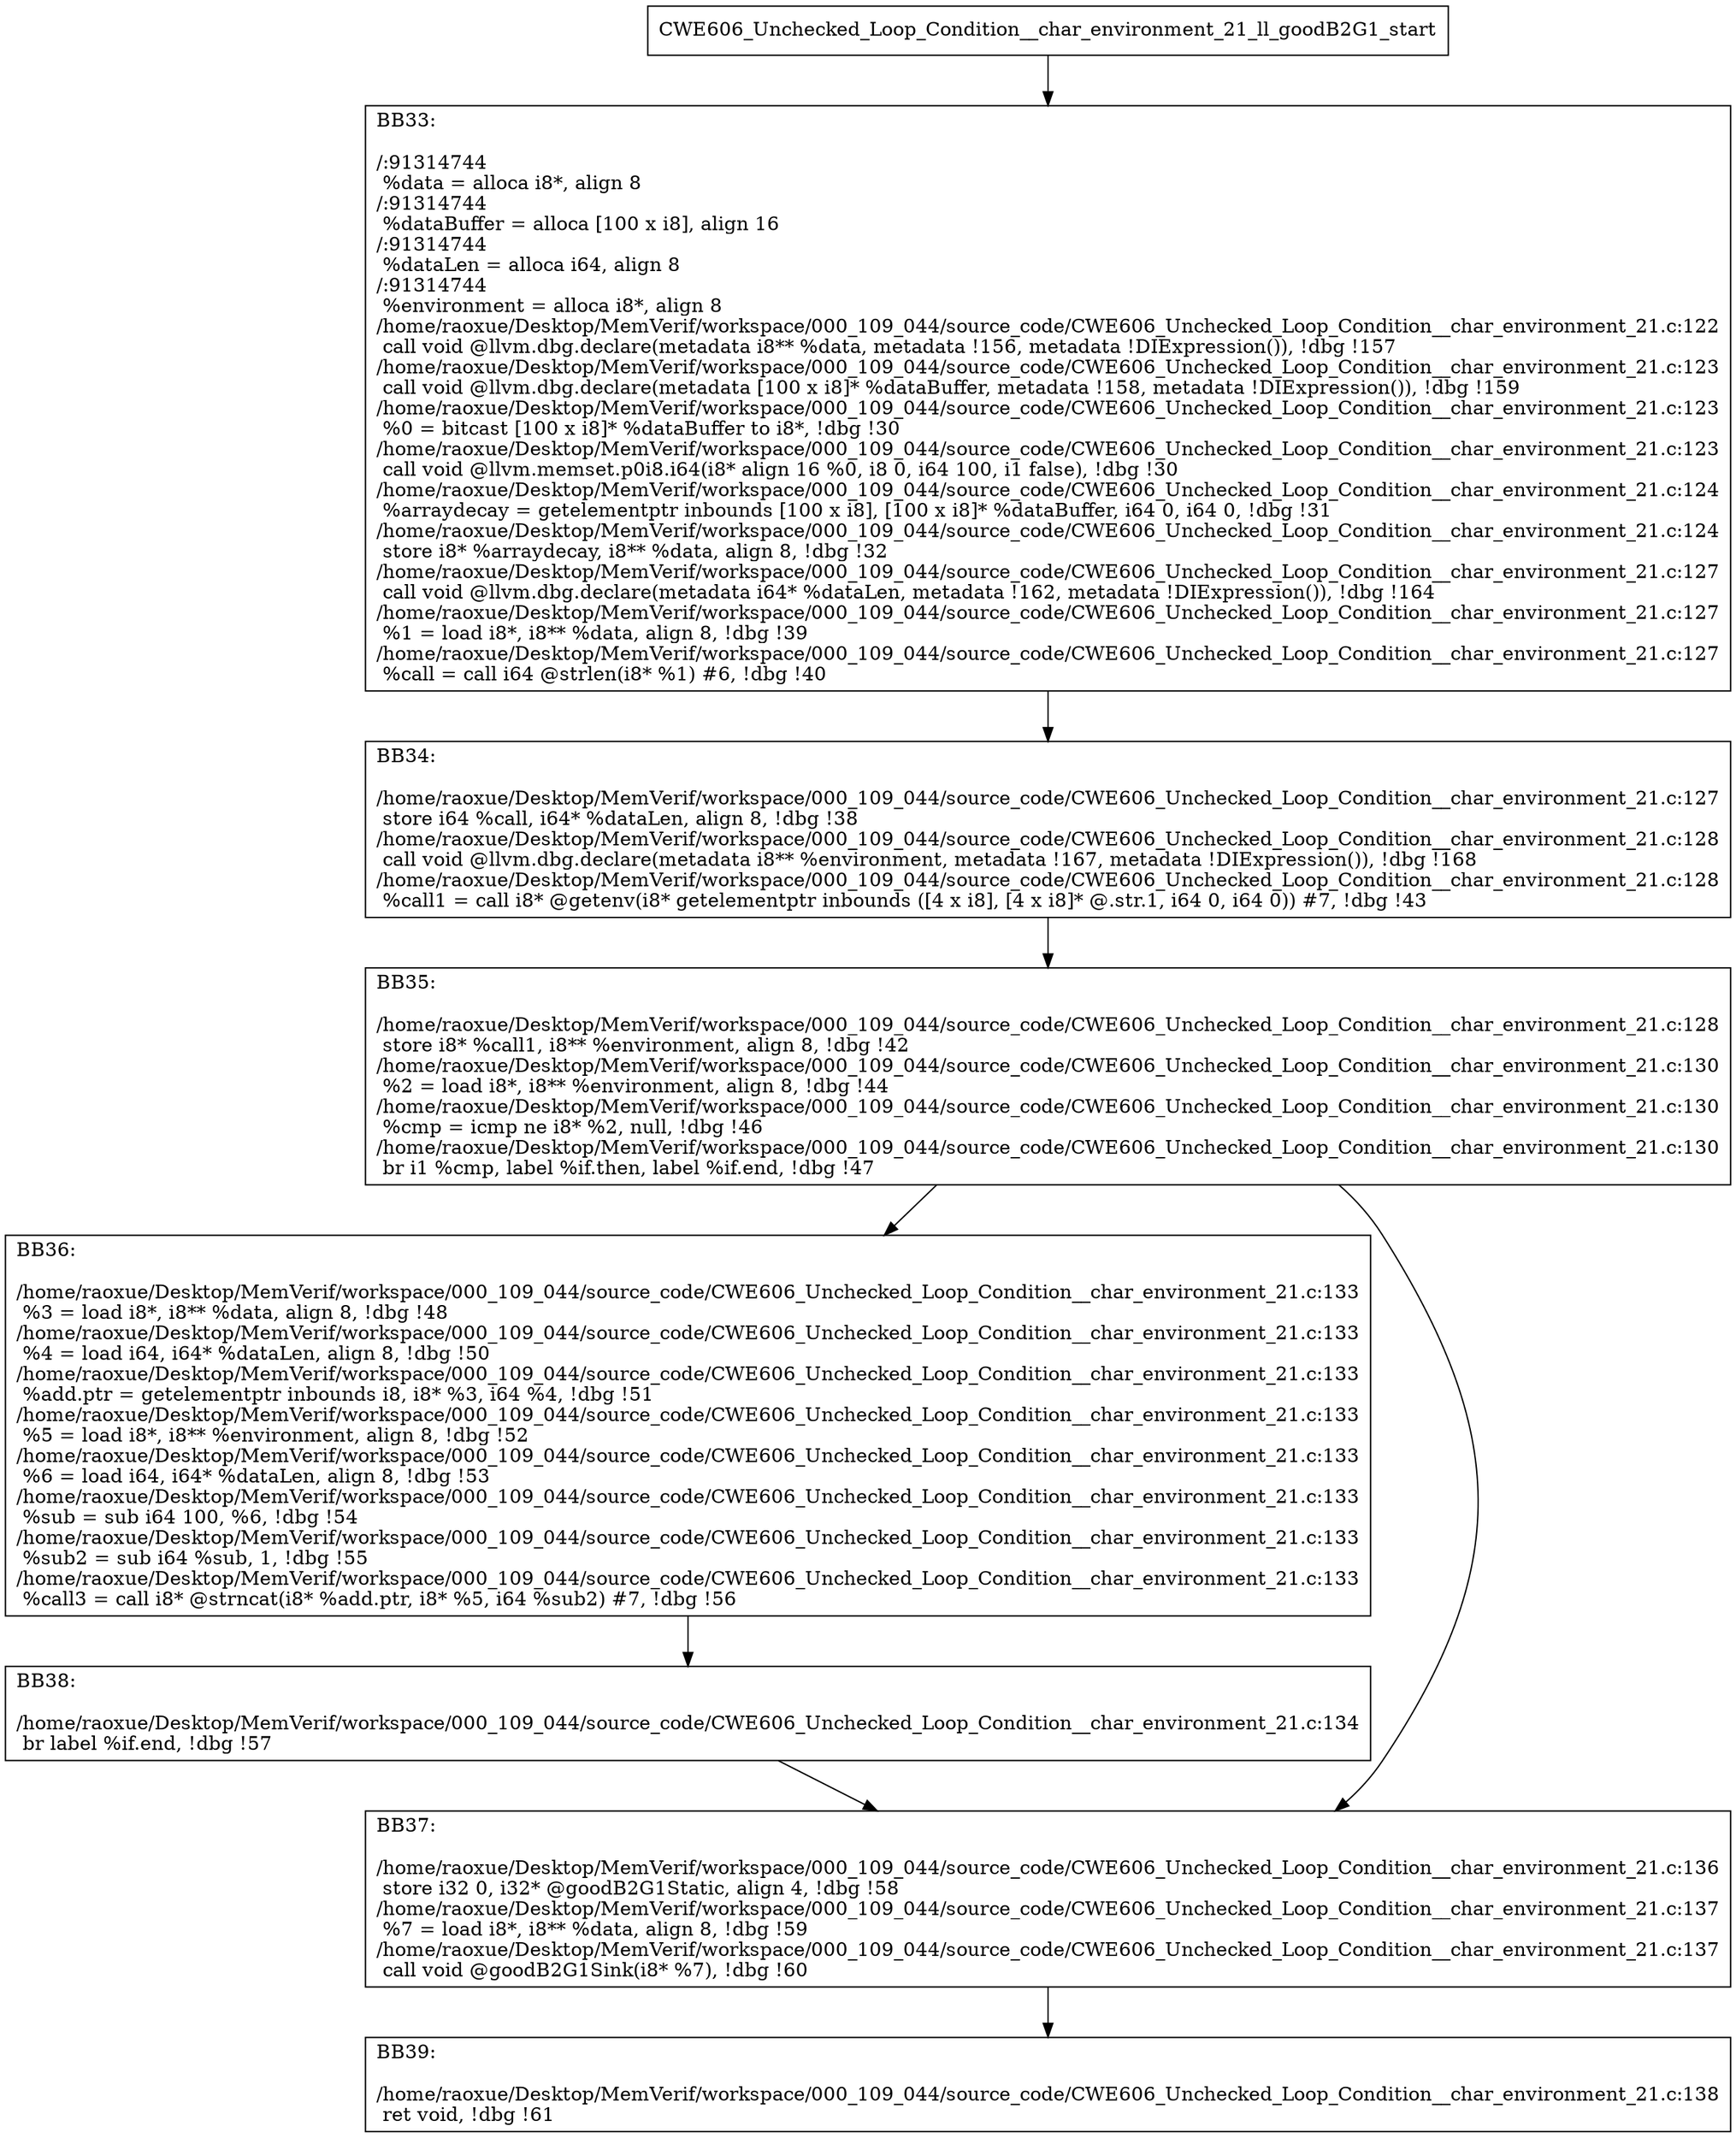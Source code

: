 digraph "CFG for'CWE606_Unchecked_Loop_Condition__char_environment_21_ll_goodB2G1' function" {
	BBCWE606_Unchecked_Loop_Condition__char_environment_21_ll_goodB2G1_start[shape=record,label="{CWE606_Unchecked_Loop_Condition__char_environment_21_ll_goodB2G1_start}"];
	BBCWE606_Unchecked_Loop_Condition__char_environment_21_ll_goodB2G1_start-> CWE606_Unchecked_Loop_Condition__char_environment_21_ll_goodB2G1BB33;
	CWE606_Unchecked_Loop_Condition__char_environment_21_ll_goodB2G1BB33 [shape=record, label="{BB33:\l\l/:91314744\l
  %data = alloca i8*, align 8\l
/:91314744\l
  %dataBuffer = alloca [100 x i8], align 16\l
/:91314744\l
  %dataLen = alloca i64, align 8\l
/:91314744\l
  %environment = alloca i8*, align 8\l
/home/raoxue/Desktop/MemVerif/workspace/000_109_044/source_code/CWE606_Unchecked_Loop_Condition__char_environment_21.c:122\l
  call void @llvm.dbg.declare(metadata i8** %data, metadata !156, metadata !DIExpression()), !dbg !157\l
/home/raoxue/Desktop/MemVerif/workspace/000_109_044/source_code/CWE606_Unchecked_Loop_Condition__char_environment_21.c:123\l
  call void @llvm.dbg.declare(metadata [100 x i8]* %dataBuffer, metadata !158, metadata !DIExpression()), !dbg !159\l
/home/raoxue/Desktop/MemVerif/workspace/000_109_044/source_code/CWE606_Unchecked_Loop_Condition__char_environment_21.c:123\l
  %0 = bitcast [100 x i8]* %dataBuffer to i8*, !dbg !30\l
/home/raoxue/Desktop/MemVerif/workspace/000_109_044/source_code/CWE606_Unchecked_Loop_Condition__char_environment_21.c:123\l
  call void @llvm.memset.p0i8.i64(i8* align 16 %0, i8 0, i64 100, i1 false), !dbg !30\l
/home/raoxue/Desktop/MemVerif/workspace/000_109_044/source_code/CWE606_Unchecked_Loop_Condition__char_environment_21.c:124\l
  %arraydecay = getelementptr inbounds [100 x i8], [100 x i8]* %dataBuffer, i64 0, i64 0, !dbg !31\l
/home/raoxue/Desktop/MemVerif/workspace/000_109_044/source_code/CWE606_Unchecked_Loop_Condition__char_environment_21.c:124\l
  store i8* %arraydecay, i8** %data, align 8, !dbg !32\l
/home/raoxue/Desktop/MemVerif/workspace/000_109_044/source_code/CWE606_Unchecked_Loop_Condition__char_environment_21.c:127\l
  call void @llvm.dbg.declare(metadata i64* %dataLen, metadata !162, metadata !DIExpression()), !dbg !164\l
/home/raoxue/Desktop/MemVerif/workspace/000_109_044/source_code/CWE606_Unchecked_Loop_Condition__char_environment_21.c:127\l
  %1 = load i8*, i8** %data, align 8, !dbg !39\l
/home/raoxue/Desktop/MemVerif/workspace/000_109_044/source_code/CWE606_Unchecked_Loop_Condition__char_environment_21.c:127\l
  %call = call i64 @strlen(i8* %1) #6, !dbg !40\l
}"];
	CWE606_Unchecked_Loop_Condition__char_environment_21_ll_goodB2G1BB33-> CWE606_Unchecked_Loop_Condition__char_environment_21_ll_goodB2G1BB34;
	CWE606_Unchecked_Loop_Condition__char_environment_21_ll_goodB2G1BB34 [shape=record, label="{BB34:\l\l/home/raoxue/Desktop/MemVerif/workspace/000_109_044/source_code/CWE606_Unchecked_Loop_Condition__char_environment_21.c:127\l
  store i64 %call, i64* %dataLen, align 8, !dbg !38\l
/home/raoxue/Desktop/MemVerif/workspace/000_109_044/source_code/CWE606_Unchecked_Loop_Condition__char_environment_21.c:128\l
  call void @llvm.dbg.declare(metadata i8** %environment, metadata !167, metadata !DIExpression()), !dbg !168\l
/home/raoxue/Desktop/MemVerif/workspace/000_109_044/source_code/CWE606_Unchecked_Loop_Condition__char_environment_21.c:128\l
  %call1 = call i8* @getenv(i8* getelementptr inbounds ([4 x i8], [4 x i8]* @.str.1, i64 0, i64 0)) #7, !dbg !43\l
}"];
	CWE606_Unchecked_Loop_Condition__char_environment_21_ll_goodB2G1BB34-> CWE606_Unchecked_Loop_Condition__char_environment_21_ll_goodB2G1BB35;
	CWE606_Unchecked_Loop_Condition__char_environment_21_ll_goodB2G1BB35 [shape=record, label="{BB35:\l\l/home/raoxue/Desktop/MemVerif/workspace/000_109_044/source_code/CWE606_Unchecked_Loop_Condition__char_environment_21.c:128\l
  store i8* %call1, i8** %environment, align 8, !dbg !42\l
/home/raoxue/Desktop/MemVerif/workspace/000_109_044/source_code/CWE606_Unchecked_Loop_Condition__char_environment_21.c:130\l
  %2 = load i8*, i8** %environment, align 8, !dbg !44\l
/home/raoxue/Desktop/MemVerif/workspace/000_109_044/source_code/CWE606_Unchecked_Loop_Condition__char_environment_21.c:130\l
  %cmp = icmp ne i8* %2, null, !dbg !46\l
/home/raoxue/Desktop/MemVerif/workspace/000_109_044/source_code/CWE606_Unchecked_Loop_Condition__char_environment_21.c:130\l
  br i1 %cmp, label %if.then, label %if.end, !dbg !47\l
}"];
	CWE606_Unchecked_Loop_Condition__char_environment_21_ll_goodB2G1BB35-> CWE606_Unchecked_Loop_Condition__char_environment_21_ll_goodB2G1BB36;
	CWE606_Unchecked_Loop_Condition__char_environment_21_ll_goodB2G1BB35-> CWE606_Unchecked_Loop_Condition__char_environment_21_ll_goodB2G1BB37;
	CWE606_Unchecked_Loop_Condition__char_environment_21_ll_goodB2G1BB36 [shape=record, label="{BB36:\l\l/home/raoxue/Desktop/MemVerif/workspace/000_109_044/source_code/CWE606_Unchecked_Loop_Condition__char_environment_21.c:133\l
  %3 = load i8*, i8** %data, align 8, !dbg !48\l
/home/raoxue/Desktop/MemVerif/workspace/000_109_044/source_code/CWE606_Unchecked_Loop_Condition__char_environment_21.c:133\l
  %4 = load i64, i64* %dataLen, align 8, !dbg !50\l
/home/raoxue/Desktop/MemVerif/workspace/000_109_044/source_code/CWE606_Unchecked_Loop_Condition__char_environment_21.c:133\l
  %add.ptr = getelementptr inbounds i8, i8* %3, i64 %4, !dbg !51\l
/home/raoxue/Desktop/MemVerif/workspace/000_109_044/source_code/CWE606_Unchecked_Loop_Condition__char_environment_21.c:133\l
  %5 = load i8*, i8** %environment, align 8, !dbg !52\l
/home/raoxue/Desktop/MemVerif/workspace/000_109_044/source_code/CWE606_Unchecked_Loop_Condition__char_environment_21.c:133\l
  %6 = load i64, i64* %dataLen, align 8, !dbg !53\l
/home/raoxue/Desktop/MemVerif/workspace/000_109_044/source_code/CWE606_Unchecked_Loop_Condition__char_environment_21.c:133\l
  %sub = sub i64 100, %6, !dbg !54\l
/home/raoxue/Desktop/MemVerif/workspace/000_109_044/source_code/CWE606_Unchecked_Loop_Condition__char_environment_21.c:133\l
  %sub2 = sub i64 %sub, 1, !dbg !55\l
/home/raoxue/Desktop/MemVerif/workspace/000_109_044/source_code/CWE606_Unchecked_Loop_Condition__char_environment_21.c:133\l
  %call3 = call i8* @strncat(i8* %add.ptr, i8* %5, i64 %sub2) #7, !dbg !56\l
}"];
	CWE606_Unchecked_Loop_Condition__char_environment_21_ll_goodB2G1BB36-> CWE606_Unchecked_Loop_Condition__char_environment_21_ll_goodB2G1BB38;
	CWE606_Unchecked_Loop_Condition__char_environment_21_ll_goodB2G1BB38 [shape=record, label="{BB38:\l\l/home/raoxue/Desktop/MemVerif/workspace/000_109_044/source_code/CWE606_Unchecked_Loop_Condition__char_environment_21.c:134\l
  br label %if.end, !dbg !57\l
}"];
	CWE606_Unchecked_Loop_Condition__char_environment_21_ll_goodB2G1BB38-> CWE606_Unchecked_Loop_Condition__char_environment_21_ll_goodB2G1BB37;
	CWE606_Unchecked_Loop_Condition__char_environment_21_ll_goodB2G1BB37 [shape=record, label="{BB37:\l\l/home/raoxue/Desktop/MemVerif/workspace/000_109_044/source_code/CWE606_Unchecked_Loop_Condition__char_environment_21.c:136\l
  store i32 0, i32* @goodB2G1Static, align 4, !dbg !58\l
/home/raoxue/Desktop/MemVerif/workspace/000_109_044/source_code/CWE606_Unchecked_Loop_Condition__char_environment_21.c:137\l
  %7 = load i8*, i8** %data, align 8, !dbg !59\l
/home/raoxue/Desktop/MemVerif/workspace/000_109_044/source_code/CWE606_Unchecked_Loop_Condition__char_environment_21.c:137\l
  call void @goodB2G1Sink(i8* %7), !dbg !60\l
}"];
	CWE606_Unchecked_Loop_Condition__char_environment_21_ll_goodB2G1BB37-> CWE606_Unchecked_Loop_Condition__char_environment_21_ll_goodB2G1BB39;
	CWE606_Unchecked_Loop_Condition__char_environment_21_ll_goodB2G1BB39 [shape=record, label="{BB39:\l\l/home/raoxue/Desktop/MemVerif/workspace/000_109_044/source_code/CWE606_Unchecked_Loop_Condition__char_environment_21.c:138\l
  ret void, !dbg !61\l
}"];
}
